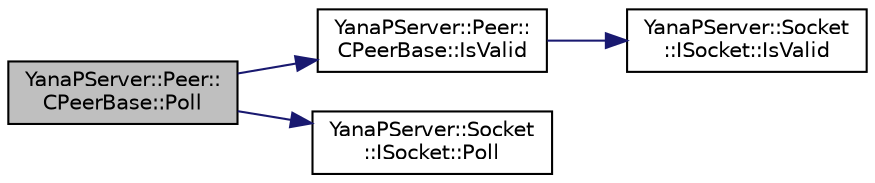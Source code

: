 digraph "YanaPServer::Peer::CPeerBase::Poll"
{
  edge [fontname="Helvetica",fontsize="10",labelfontname="Helvetica",labelfontsize="10"];
  node [fontname="Helvetica",fontsize="10",shape=record];
  rankdir="LR";
  Node15 [label="YanaPServer::Peer::\lCPeerBase::Poll",height=0.2,width=0.4,color="black", fillcolor="grey75", style="filled", fontcolor="black"];
  Node15 -> Node16 [color="midnightblue",fontsize="10",style="solid",fontname="Helvetica"];
  Node16 [label="YanaPServer::Peer::\lCPeerBase::IsValid",height=0.2,width=0.4,color="black", fillcolor="white", style="filled",URL="$class_yana_p_server_1_1_peer_1_1_c_peer_base.html#ab75e8d60afaaaedc9882c56a7a6558b6",tooltip="有効か？ "];
  Node16 -> Node17 [color="midnightblue",fontsize="10",style="solid",fontname="Helvetica"];
  Node17 [label="YanaPServer::Socket\l::ISocket::IsValid",height=0.2,width=0.4,color="black", fillcolor="white", style="filled",URL="$class_yana_p_server_1_1_socket_1_1_i_socket.html#a052f5ae17dc9ae6ab0ef4d1e3358948c",tooltip="有効か？ "];
  Node15 -> Node18 [color="midnightblue",fontsize="10",style="solid",fontname="Helvetica"];
  Node18 [label="YanaPServer::Socket\l::ISocket::Poll",height=0.2,width=0.4,color="black", fillcolor="white", style="filled",URL="$class_yana_p_server_1_1_socket_1_1_i_socket.html#a08cddb81d3cc71dd4f3ad282af259d65",tooltip="毎フレーム実行する処理 "];
}

